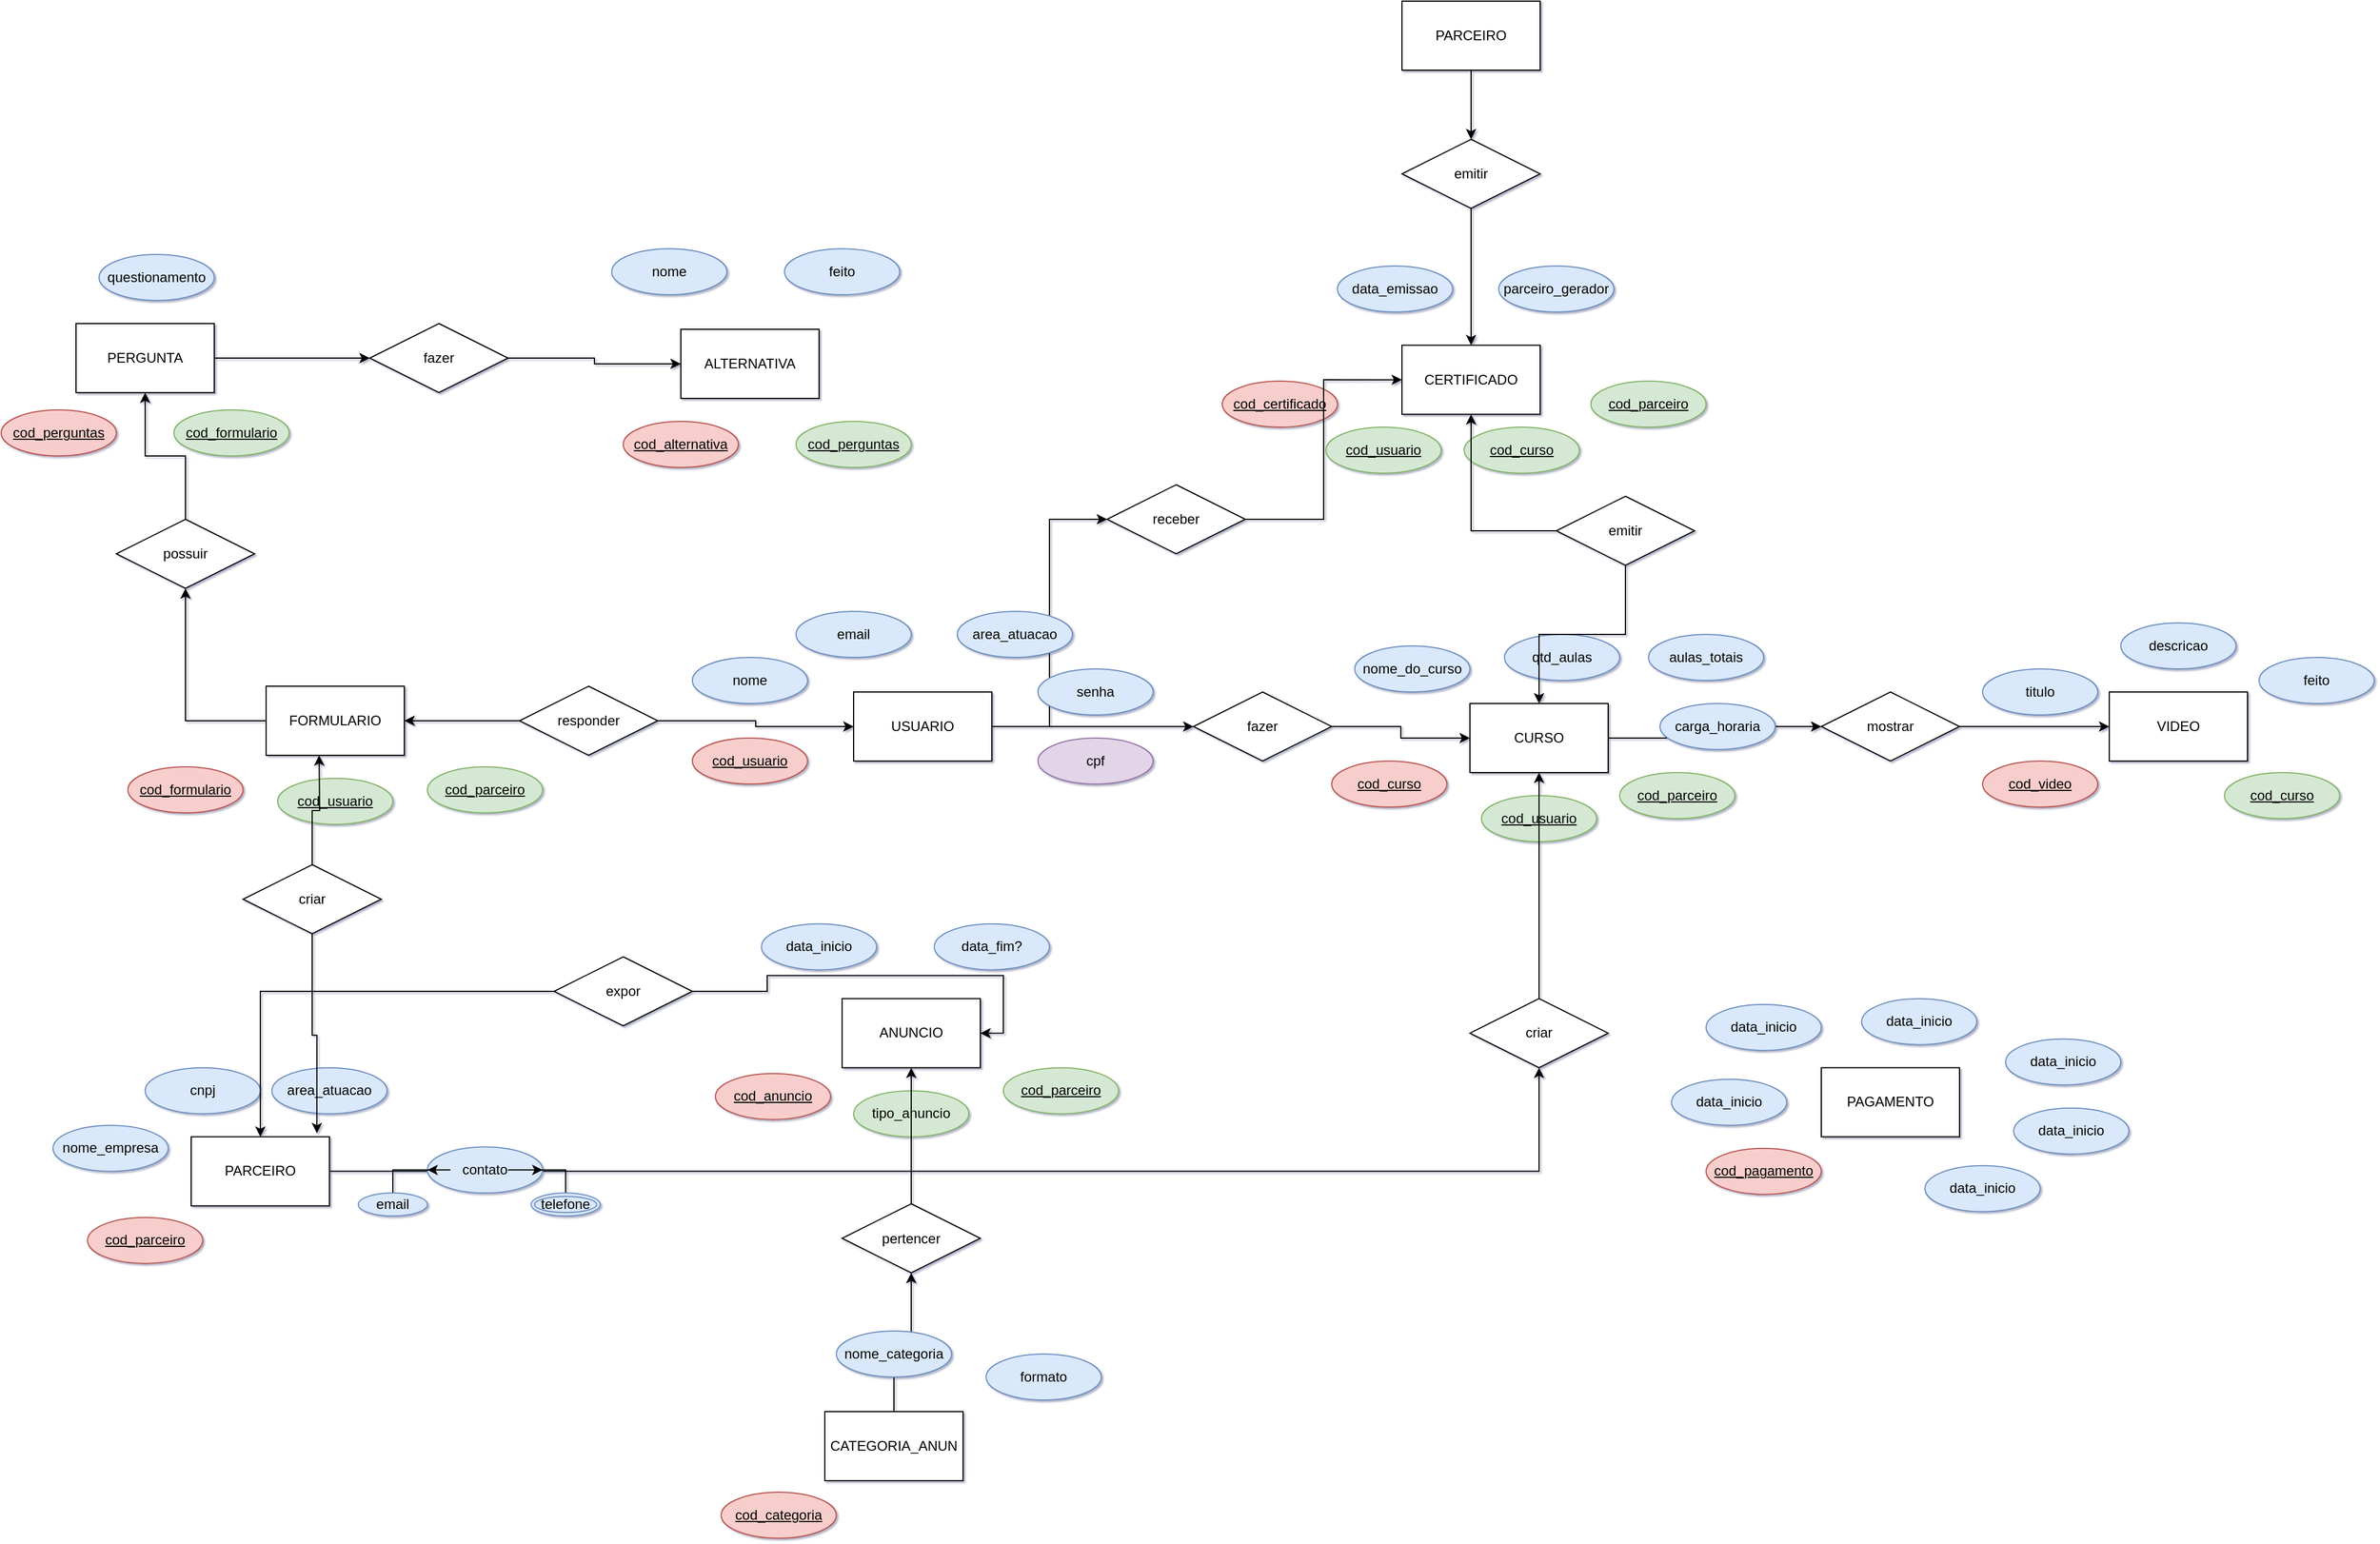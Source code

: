 <mxfile version="15.5.9" type="github">
  <diagram id="qkbSvSOv4IP615_JIEH6" name="Page-1">
    <mxGraphModel dx="2391" dy="1943" grid="1" gridSize="10" guides="1" tooltips="1" connect="1" arrows="1" fold="1" page="1" pageScale="1" pageWidth="827" pageHeight="1169" math="0" shadow="1">
      <root>
        <mxCell id="0" />
        <mxCell id="1" parent="0" />
        <mxCell id="SKDOd82wPHwdz9YpONMp-9" style="edgeStyle=orthogonalEdgeStyle;rounded=0;orthogonalLoop=1;jettySize=auto;html=1;entryX=0;entryY=0.5;entryDx=0;entryDy=0;" edge="1" parent="1" source="Sz7cxaVp4T8_uWgfxDBU-1" target="SKDOd82wPHwdz9YpONMp-8">
          <mxGeometry relative="1" as="geometry" />
        </mxCell>
        <mxCell id="SKDOd82wPHwdz9YpONMp-11" style="edgeStyle=orthogonalEdgeStyle;rounded=0;orthogonalLoop=1;jettySize=auto;html=1;entryX=0;entryY=0.5;entryDx=0;entryDy=0;" edge="1" parent="1" source="Sz7cxaVp4T8_uWgfxDBU-1" target="SKDOd82wPHwdz9YpONMp-1">
          <mxGeometry relative="1" as="geometry" />
        </mxCell>
        <mxCell id="Sz7cxaVp4T8_uWgfxDBU-1" value="USUARIO" style="rounded=0;whiteSpace=wrap;html=1;" parent="1" vertex="1">
          <mxGeometry x="160" y="80" width="120" height="60" as="geometry" />
        </mxCell>
        <mxCell id="Sz7cxaVp4T8_uWgfxDBU-2" value="email" style="ellipse;whiteSpace=wrap;html=1;align=center;fillColor=#dae8fc;strokeColor=#6c8ebf;" parent="1" vertex="1">
          <mxGeometry x="110" y="10" width="100" height="40" as="geometry" />
        </mxCell>
        <mxCell id="Sz7cxaVp4T8_uWgfxDBU-3" value="nome" style="ellipse;whiteSpace=wrap;html=1;align=center;fillColor=#dae8fc;strokeColor=#6c8ebf;" parent="1" vertex="1">
          <mxGeometry x="20" y="50" width="100" height="40" as="geometry" />
        </mxCell>
        <mxCell id="Sz7cxaVp4T8_uWgfxDBU-4" value="cpf" style="ellipse;whiteSpace=wrap;html=1;align=center;fillColor=#e1d5e7;strokeColor=#9673a6;" parent="1" vertex="1">
          <mxGeometry x="320" y="120" width="100" height="40" as="geometry" />
        </mxCell>
        <mxCell id="SKDOd82wPHwdz9YpONMp-25" style="edgeStyle=orthogonalEdgeStyle;rounded=0;orthogonalLoop=1;jettySize=auto;html=1;entryX=0;entryY=0.5;entryDx=0;entryDy=0;" edge="1" parent="1" source="Sz7cxaVp4T8_uWgfxDBU-5" target="SKDOd82wPHwdz9YpONMp-3">
          <mxGeometry relative="1" as="geometry" />
        </mxCell>
        <mxCell id="Sz7cxaVp4T8_uWgfxDBU-5" value="CURSO" style="rounded=0;whiteSpace=wrap;html=1;" parent="1" vertex="1">
          <mxGeometry x="695" y="90" width="120" height="60" as="geometry" />
        </mxCell>
        <mxCell id="Sz7cxaVp4T8_uWgfxDBU-6" value="cod_curso" style="ellipse;whiteSpace=wrap;html=1;align=center;fontStyle=4;fillColor=#f8cecc;strokeColor=#b85450;" parent="1" vertex="1">
          <mxGeometry x="575" y="140" width="100" height="40" as="geometry" />
        </mxCell>
        <mxCell id="Sz7cxaVp4T8_uWgfxDBU-7" value="cod_usuario" style="ellipse;whiteSpace=wrap;html=1;align=center;fontStyle=4;fillColor=#d5e8d4;strokeColor=#82b366;" parent="1" vertex="1">
          <mxGeometry x="705" y="170" width="100" height="40" as="geometry" />
        </mxCell>
        <mxCell id="Sz7cxaVp4T8_uWgfxDBU-8" value="qtd_aulas" style="ellipse;whiteSpace=wrap;html=1;align=center;fillColor=#dae8fc;strokeColor=#6c8ebf;" parent="1" vertex="1">
          <mxGeometry x="725" y="30" width="100" height="40" as="geometry" />
        </mxCell>
        <mxCell id="Sz7cxaVp4T8_uWgfxDBU-9" value="&lt;span&gt;aulas_totais&lt;/span&gt;" style="ellipse;whiteSpace=wrap;html=1;align=center;fillColor=#dae8fc;strokeColor=#6c8ebf;" parent="1" vertex="1">
          <mxGeometry x="850" y="30" width="100" height="40" as="geometry" />
        </mxCell>
        <mxCell id="Sz7cxaVp4T8_uWgfxDBU-10" value="VIDEO" style="rounded=0;whiteSpace=wrap;html=1;" parent="1" vertex="1">
          <mxGeometry x="1250" y="80" width="120" height="60" as="geometry" />
        </mxCell>
        <mxCell id="Sz7cxaVp4T8_uWgfxDBU-11" value="cod_video" style="ellipse;whiteSpace=wrap;html=1;align=center;fontStyle=4;fillColor=#f8cecc;strokeColor=#b85450;" parent="1" vertex="1">
          <mxGeometry x="1140" y="140" width="100" height="40" as="geometry" />
        </mxCell>
        <mxCell id="Sz7cxaVp4T8_uWgfxDBU-12" value="titulo" style="ellipse;whiteSpace=wrap;html=1;align=center;fillColor=#dae8fc;strokeColor=#6c8ebf;" parent="1" vertex="1">
          <mxGeometry x="1140" y="60" width="100" height="40" as="geometry" />
        </mxCell>
        <mxCell id="Sz7cxaVp4T8_uWgfxDBU-13" value="descricao" style="ellipse;whiteSpace=wrap;html=1;align=center;fillColor=#dae8fc;strokeColor=#6c8ebf;" parent="1" vertex="1">
          <mxGeometry x="1260" y="20" width="100" height="40" as="geometry" />
        </mxCell>
        <mxCell id="Sz7cxaVp4T8_uWgfxDBU-14" value="feito" style="ellipse;whiteSpace=wrap;html=1;align=center;fillColor=#dae8fc;strokeColor=#6c8ebf;" parent="1" vertex="1">
          <mxGeometry x="1380" y="50" width="100" height="40" as="geometry" />
        </mxCell>
        <mxCell id="SKDOd82wPHwdz9YpONMp-28" style="edgeStyle=orthogonalEdgeStyle;rounded=0;orthogonalLoop=1;jettySize=auto;html=1;entryX=0.5;entryY=1;entryDx=0;entryDy=0;" edge="1" parent="1" source="Sz7cxaVp4T8_uWgfxDBU-15" target="SKDOd82wPHwdz9YpONMp-27">
          <mxGeometry relative="1" as="geometry" />
        </mxCell>
        <mxCell id="Sz7cxaVp4T8_uWgfxDBU-15" value="PARCEIRO" style="rounded=0;whiteSpace=wrap;html=1;" parent="1" vertex="1">
          <mxGeometry x="-415" y="466.32" width="120" height="60" as="geometry" />
        </mxCell>
        <mxCell id="Sz7cxaVp4T8_uWgfxDBU-16" value="cod_parceiro" style="ellipse;whiteSpace=wrap;html=1;align=center;fontStyle=4;fillColor=#f8cecc;strokeColor=#b85450;" parent="1" vertex="1">
          <mxGeometry x="-505" y="536.32" width="100" height="40" as="geometry" />
        </mxCell>
        <mxCell id="Sz7cxaVp4T8_uWgfxDBU-17" value="cod_parceiro" style="ellipse;whiteSpace=wrap;html=1;align=center;fontStyle=4;fillColor=#d5e8d4;strokeColor=#82b366;" parent="1" vertex="1">
          <mxGeometry x="825" y="150" width="100" height="40" as="geometry" />
        </mxCell>
        <mxCell id="Sz7cxaVp4T8_uWgfxDBU-18" value="ANUNCIO" style="rounded=0;whiteSpace=wrap;html=1;" parent="1" vertex="1">
          <mxGeometry x="150" y="346.32" width="120" height="60" as="geometry" />
        </mxCell>
        <mxCell id="Sz7cxaVp4T8_uWgfxDBU-19" value="nome_empresa" style="ellipse;whiteSpace=wrap;html=1;align=center;fillColor=#dae8fc;strokeColor=#6c8ebf;" parent="1" vertex="1">
          <mxGeometry x="-535" y="456.32" width="100" height="40" as="geometry" />
        </mxCell>
        <mxCell id="Sz7cxaVp4T8_uWgfxDBU-20" value="cnpj" style="ellipse;whiteSpace=wrap;html=1;align=center;fillColor=#dae8fc;strokeColor=#6c8ebf;" parent="1" vertex="1">
          <mxGeometry x="-455" y="406.32" width="100" height="40" as="geometry" />
        </mxCell>
        <mxCell id="Sz7cxaVp4T8_uWgfxDBU-21" value="area_atuacao" style="ellipse;whiteSpace=wrap;html=1;align=center;fillColor=#dae8fc;strokeColor=#6c8ebf;" parent="1" vertex="1">
          <mxGeometry x="-345" y="406.32" width="100" height="40" as="geometry" />
        </mxCell>
        <mxCell id="Sz7cxaVp4T8_uWgfxDBU-22" value="nome_do_curso" style="ellipse;whiteSpace=wrap;html=1;align=center;fillColor=#dae8fc;strokeColor=#6c8ebf;" parent="1" vertex="1">
          <mxGeometry x="595" y="40" width="100" height="40" as="geometry" />
        </mxCell>
        <mxCell id="Sz7cxaVp4T8_uWgfxDBU-23" value="cod_curso" style="ellipse;whiteSpace=wrap;html=1;align=center;fontStyle=4;fillColor=#d5e8d4;strokeColor=#82b366;" parent="1" vertex="1">
          <mxGeometry x="1350" y="150" width="100" height="40" as="geometry" />
        </mxCell>
        <mxCell id="Sz7cxaVp4T8_uWgfxDBU-25" value="PAGAMENTO" style="rounded=0;whiteSpace=wrap;html=1;" parent="1" vertex="1">
          <mxGeometry x="1000" y="406.32" width="120" height="60" as="geometry" />
        </mxCell>
        <mxCell id="Sz7cxaVp4T8_uWgfxDBU-26" value="contato" style="ellipse;whiteSpace=wrap;html=1;fillColor=#dae8fc;strokeColor=#6c8ebf;" parent="1" vertex="1">
          <mxGeometry x="-210" y="475.14" width="100" height="40" as="geometry" />
        </mxCell>
        <mxCell id="Sz7cxaVp4T8_uWgfxDBU-27" style="edgeStyle=orthogonalEdgeStyle;rounded=0;orthogonalLoop=1;jettySize=auto;html=1;entryX=0;entryY=0.5;entryDx=0;entryDy=0;fontSize=12;" parent="1" source="Sz7cxaVp4T8_uWgfxDBU-28" target="Sz7cxaVp4T8_uWgfxDBU-26" edge="1">
          <mxGeometry relative="1" as="geometry" />
        </mxCell>
        <mxCell id="Sz7cxaVp4T8_uWgfxDBU-28" value="email" style="ellipse;whiteSpace=wrap;html=1;align=center;fontSize=12;fillColor=#dae8fc;strokeColor=#6c8ebf;" parent="1" vertex="1">
          <mxGeometry x="-270" y="515.14" width="60" height="20" as="geometry" />
        </mxCell>
        <mxCell id="Sz7cxaVp4T8_uWgfxDBU-29" style="edgeStyle=orthogonalEdgeStyle;rounded=0;orthogonalLoop=1;jettySize=auto;html=1;entryX=1;entryY=0.5;entryDx=0;entryDy=0;" parent="1" source="Sz7cxaVp4T8_uWgfxDBU-30" target="Sz7cxaVp4T8_uWgfxDBU-26" edge="1">
          <mxGeometry relative="1" as="geometry" />
        </mxCell>
        <mxCell id="Sz7cxaVp4T8_uWgfxDBU-30" value="telefone" style="ellipse;shape=doubleEllipse;margin=3;whiteSpace=wrap;html=1;align=center;fillColor=#dae8fc;strokeColor=#6c8ebf;" parent="1" vertex="1">
          <mxGeometry x="-120" y="515.14" width="60" height="20" as="geometry" />
        </mxCell>
        <mxCell id="Sz7cxaVp4T8_uWgfxDBU-31" style="edgeStyle=orthogonalEdgeStyle;rounded=0;orthogonalLoop=1;jettySize=auto;html=1;exitX=0.5;exitY=1;exitDx=0;exitDy=0;" parent="1" source="Sz7cxaVp4T8_uWgfxDBU-30" target="Sz7cxaVp4T8_uWgfxDBU-30" edge="1">
          <mxGeometry relative="1" as="geometry" />
        </mxCell>
        <mxCell id="Sz7cxaVp4T8_uWgfxDBU-32" value="area_atuacao" style="ellipse;whiteSpace=wrap;html=1;align=center;fillColor=#dae8fc;strokeColor=#6c8ebf;" parent="1" vertex="1">
          <mxGeometry x="250" y="10" width="100" height="40" as="geometry" />
        </mxCell>
        <mxCell id="Sz7cxaVp4T8_uWgfxDBU-33" value="cod_anuncio" style="ellipse;whiteSpace=wrap;html=1;align=center;fontStyle=4;fillColor=#f8cecc;strokeColor=#b85450;" parent="1" vertex="1">
          <mxGeometry x="40" y="411.32" width="100" height="40" as="geometry" />
        </mxCell>
        <mxCell id="Sz7cxaVp4T8_uWgfxDBU-40" value="cod_pagamento" style="ellipse;whiteSpace=wrap;html=1;align=center;fontStyle=4;fillColor=#f8cecc;strokeColor=#b85450;" parent="1" vertex="1">
          <mxGeometry x="900" y="476.32" width="100" height="40" as="geometry" />
        </mxCell>
        <mxCell id="4u_isaiEc5xR5lqcaPC8-15" value="cod_usuario" style="ellipse;whiteSpace=wrap;html=1;align=center;fontStyle=4;fillColor=#f8cecc;strokeColor=#b85450;" parent="1" vertex="1">
          <mxGeometry x="20" y="120" width="100" height="40" as="geometry" />
        </mxCell>
        <mxCell id="4u_isaiEc5xR5lqcaPC8-16" value="senha" style="ellipse;whiteSpace=wrap;html=1;align=center;fillColor=#dae8fc;strokeColor=#6c8ebf;" parent="1" vertex="1">
          <mxGeometry x="320" y="60" width="100" height="40" as="geometry" />
        </mxCell>
        <mxCell id="4u_isaiEc5xR5lqcaPC8-31" value="data_inicio" style="ellipse;whiteSpace=wrap;html=1;align=center;fillColor=#dae8fc;strokeColor=#6c8ebf;" parent="1" vertex="1">
          <mxGeometry x="900" y="351.32" width="100" height="40" as="geometry" />
        </mxCell>
        <mxCell id="4u_isaiEc5xR5lqcaPC8-32" value="data_inicio" style="ellipse;whiteSpace=wrap;html=1;align=center;fillColor=#dae8fc;strokeColor=#6c8ebf;" parent="1" vertex="1">
          <mxGeometry x="1035" y="346.32" width="100" height="40" as="geometry" />
        </mxCell>
        <mxCell id="4u_isaiEc5xR5lqcaPC8-33" value="data_inicio" style="ellipse;whiteSpace=wrap;html=1;align=center;fillColor=#dae8fc;strokeColor=#6c8ebf;" parent="1" vertex="1">
          <mxGeometry x="1160" y="381.32" width="100" height="40" as="geometry" />
        </mxCell>
        <mxCell id="4u_isaiEc5xR5lqcaPC8-34" value="data_inicio" style="ellipse;whiteSpace=wrap;html=1;align=center;fillColor=#dae8fc;strokeColor=#6c8ebf;" parent="1" vertex="1">
          <mxGeometry x="1167" y="441.32" width="100" height="40" as="geometry" />
        </mxCell>
        <mxCell id="4u_isaiEc5xR5lqcaPC8-35" value="data_inicio" style="ellipse;whiteSpace=wrap;html=1;align=center;fillColor=#dae8fc;strokeColor=#6c8ebf;" parent="1" vertex="1">
          <mxGeometry x="870" y="416.32" width="100" height="40" as="geometry" />
        </mxCell>
        <mxCell id="4u_isaiEc5xR5lqcaPC8-36" value="data_inicio" style="ellipse;whiteSpace=wrap;html=1;align=center;fillColor=#dae8fc;strokeColor=#6c8ebf;" parent="1" vertex="1">
          <mxGeometry x="1090" y="491.32" width="100" height="40" as="geometry" />
        </mxCell>
        <mxCell id="4u_isaiEc5xR5lqcaPC8-38" value="cod_parceiro" style="ellipse;whiteSpace=wrap;html=1;align=center;fontStyle=4;fillColor=#d5e8d4;strokeColor=#82b366;" parent="1" vertex="1">
          <mxGeometry x="290" y="406.32" width="100" height="40" as="geometry" />
        </mxCell>
        <mxCell id="SKDOd82wPHwdz9YpONMp-38" style="edgeStyle=orthogonalEdgeStyle;rounded=0;orthogonalLoop=1;jettySize=auto;html=1;entryX=0.5;entryY=1;entryDx=0;entryDy=0;" edge="1" parent="1" source="4u_isaiEc5xR5lqcaPC8-40" target="SKDOd82wPHwdz9YpONMp-5">
          <mxGeometry relative="1" as="geometry" />
        </mxCell>
        <mxCell id="4u_isaiEc5xR5lqcaPC8-40" value="FORMULARIO" style="rounded=0;whiteSpace=wrap;html=1;" parent="1" vertex="1">
          <mxGeometry x="-350" y="75" width="120" height="60" as="geometry" />
        </mxCell>
        <mxCell id="4u_isaiEc5xR5lqcaPC8-41" value="cod_formulario" style="ellipse;whiteSpace=wrap;html=1;align=center;fontStyle=4;fillColor=#f8cecc;strokeColor=#b85450;" parent="1" vertex="1">
          <mxGeometry x="-470" y="145" width="100" height="40" as="geometry" />
        </mxCell>
        <mxCell id="4u_isaiEc5xR5lqcaPC8-43" value="tipo_anuncio" style="ellipse;whiteSpace=wrap;html=1;align=center;fillColor=#d5e8d4;strokeColor=#82b366;" parent="1" vertex="1">
          <mxGeometry x="160" y="426.32" width="100" height="40" as="geometry" />
        </mxCell>
        <mxCell id="SKDOd82wPHwdz9YpONMp-23" style="edgeStyle=orthogonalEdgeStyle;rounded=0;orthogonalLoop=1;jettySize=auto;html=1;entryX=0.5;entryY=1;entryDx=0;entryDy=0;" edge="1" parent="1" source="4u_isaiEc5xR5lqcaPC8-44" target="SKDOd82wPHwdz9YpONMp-22">
          <mxGeometry relative="1" as="geometry" />
        </mxCell>
        <mxCell id="4u_isaiEc5xR5lqcaPC8-44" value="CATEGORIA_ANUN" style="rounded=0;whiteSpace=wrap;html=1;" parent="1" vertex="1">
          <mxGeometry x="135" y="705" width="120" height="60" as="geometry" />
        </mxCell>
        <mxCell id="4u_isaiEc5xR5lqcaPC8-46" value="cod_categoria" style="ellipse;whiteSpace=wrap;html=1;align=center;fontStyle=4;fillColor=#f8cecc;strokeColor=#b85450;" parent="1" vertex="1">
          <mxGeometry x="45" y="775" width="100" height="40" as="geometry" />
        </mxCell>
        <mxCell id="4u_isaiEc5xR5lqcaPC8-48" value="nome_categoria" style="ellipse;whiteSpace=wrap;html=1;align=center;fillColor=#dae8fc;strokeColor=#6c8ebf;" parent="1" vertex="1">
          <mxGeometry x="145" y="635" width="100" height="40" as="geometry" />
        </mxCell>
        <mxCell id="4u_isaiEc5xR5lqcaPC8-49" value="formato" style="ellipse;whiteSpace=wrap;html=1;align=center;fillColor=#dae8fc;strokeColor=#6c8ebf;" parent="1" vertex="1">
          <mxGeometry x="275" y="655" width="100" height="40" as="geometry" />
        </mxCell>
        <mxCell id="4u_isaiEc5xR5lqcaPC8-52" value="data_inicio" style="ellipse;whiteSpace=wrap;html=1;align=center;fillColor=#dae8fc;strokeColor=#6c8ebf;" parent="1" vertex="1">
          <mxGeometry x="80" y="281.32" width="100" height="40" as="geometry" />
        </mxCell>
        <mxCell id="4u_isaiEc5xR5lqcaPC8-53" value="data_fim?" style="ellipse;whiteSpace=wrap;html=1;align=center;fillColor=#dae8fc;strokeColor=#6c8ebf;" parent="1" vertex="1">
          <mxGeometry x="230" y="281.32" width="100" height="40" as="geometry" />
        </mxCell>
        <mxCell id="4u_isaiEc5xR5lqcaPC8-54" value="cod_usuario" style="ellipse;whiteSpace=wrap;html=1;align=center;fontStyle=4;fillColor=#d5e8d4;strokeColor=#82b366;" parent="1" vertex="1">
          <mxGeometry x="-340" y="155" width="100" height="40" as="geometry" />
        </mxCell>
        <mxCell id="4u_isaiEc5xR5lqcaPC8-55" value="CERTIFICADO" style="rounded=0;whiteSpace=wrap;html=1;" parent="1" vertex="1">
          <mxGeometry x="636" y="-221.18" width="120" height="60" as="geometry" />
        </mxCell>
        <mxCell id="4u_isaiEc5xR5lqcaPC8-56" value="cod_certificado" style="ellipse;whiteSpace=wrap;html=1;align=center;fontStyle=4;fillColor=#f8cecc;strokeColor=#b85450;" parent="1" vertex="1">
          <mxGeometry x="480" y="-190" width="100" height="40" as="geometry" />
        </mxCell>
        <mxCell id="4u_isaiEc5xR5lqcaPC8-57" value="cod_usuario" style="ellipse;whiteSpace=wrap;html=1;align=center;fontStyle=4;fillColor=#d5e8d4;strokeColor=#82b366;" parent="1" vertex="1">
          <mxGeometry x="570" y="-150" width="100" height="40" as="geometry" />
        </mxCell>
        <mxCell id="4u_isaiEc5xR5lqcaPC8-58" value="cod_parceiro" style="ellipse;whiteSpace=wrap;html=1;align=center;fontStyle=4;fillColor=#d5e8d4;strokeColor=#82b366;" parent="1" vertex="1">
          <mxGeometry x="-210" y="145" width="100" height="40" as="geometry" />
        </mxCell>
        <mxCell id="SKDOd82wPHwdz9YpONMp-40" style="edgeStyle=orthogonalEdgeStyle;rounded=0;orthogonalLoop=1;jettySize=auto;html=1;entryX=0;entryY=0.5;entryDx=0;entryDy=0;" edge="1" parent="1" source="4u_isaiEc5xR5lqcaPC8-59" target="SKDOd82wPHwdz9YpONMp-4">
          <mxGeometry relative="1" as="geometry" />
        </mxCell>
        <mxCell id="4u_isaiEc5xR5lqcaPC8-59" value="PERGUNTA" style="rounded=0;whiteSpace=wrap;html=1;" parent="1" vertex="1">
          <mxGeometry x="-515" y="-240" width="120" height="60" as="geometry" />
        </mxCell>
        <mxCell id="4u_isaiEc5xR5lqcaPC8-60" value="cod_perguntas" style="ellipse;whiteSpace=wrap;html=1;align=center;fontStyle=4;fillColor=#f8cecc;strokeColor=#b85450;" parent="1" vertex="1">
          <mxGeometry x="-580" y="-165" width="100" height="40" as="geometry" />
        </mxCell>
        <mxCell id="4u_isaiEc5xR5lqcaPC8-61" value="cod_formulario" style="ellipse;whiteSpace=wrap;html=1;align=center;fontStyle=4;fillColor=#d5e8d4;strokeColor=#82b366;" parent="1" vertex="1">
          <mxGeometry x="-430" y="-165" width="100" height="40" as="geometry" />
        </mxCell>
        <mxCell id="4u_isaiEc5xR5lqcaPC8-62" value="questionamento" style="ellipse;whiteSpace=wrap;html=1;align=center;fillColor=#dae8fc;strokeColor=#6c8ebf;" parent="1" vertex="1">
          <mxGeometry x="-495" y="-300" width="100" height="40" as="geometry" />
        </mxCell>
        <mxCell id="4u_isaiEc5xR5lqcaPC8-66" value="ALTERNATIVA" style="rounded=0;whiteSpace=wrap;html=1;" parent="1" vertex="1">
          <mxGeometry x="10" y="-235" width="120" height="60" as="geometry" />
        </mxCell>
        <mxCell id="4u_isaiEc5xR5lqcaPC8-67" value="cod_alternativa" style="ellipse;whiteSpace=wrap;html=1;align=center;fontStyle=4;fillColor=#f8cecc;strokeColor=#b85450;" parent="1" vertex="1">
          <mxGeometry x="-40" y="-155" width="100" height="40" as="geometry" />
        </mxCell>
        <mxCell id="4u_isaiEc5xR5lqcaPC8-68" value="cod_perguntas" style="ellipse;whiteSpace=wrap;html=1;align=center;fontStyle=4;fillColor=#d5e8d4;strokeColor=#82b366;" parent="1" vertex="1">
          <mxGeometry x="110" y="-155" width="100" height="40" as="geometry" />
        </mxCell>
        <mxCell id="4u_isaiEc5xR5lqcaPC8-69" value="nome" style="ellipse;whiteSpace=wrap;html=1;align=center;fillColor=#dae8fc;strokeColor=#6c8ebf;" parent="1" vertex="1">
          <mxGeometry x="-50" y="-305" width="100" height="40" as="geometry" />
        </mxCell>
        <mxCell id="4u_isaiEc5xR5lqcaPC8-71" value="feito" style="ellipse;whiteSpace=wrap;html=1;align=center;fillColor=#dae8fc;strokeColor=#6c8ebf;" parent="1" vertex="1">
          <mxGeometry x="100" y="-305" width="100" height="40" as="geometry" />
        </mxCell>
        <mxCell id="4u_isaiEc5xR5lqcaPC8-72" value="cod_curso" style="ellipse;whiteSpace=wrap;html=1;align=center;fontStyle=4;fillColor=#d5e8d4;strokeColor=#82b366;" parent="1" vertex="1">
          <mxGeometry x="690" y="-150" width="100" height="40" as="geometry" />
        </mxCell>
        <mxCell id="4u_isaiEc5xR5lqcaPC8-73" value="data_emissao" style="ellipse;whiteSpace=wrap;html=1;align=center;fillColor=#dae8fc;strokeColor=#6c8ebf;" parent="1" vertex="1">
          <mxGeometry x="580" y="-290" width="100" height="40" as="geometry" />
        </mxCell>
        <mxCell id="4u_isaiEc5xR5lqcaPC8-75" value="carga_horaria" style="ellipse;whiteSpace=wrap;html=1;align=center;fillColor=#dae8fc;strokeColor=#6c8ebf;" parent="1" vertex="1">
          <mxGeometry x="860" y="90" width="100" height="40" as="geometry" />
        </mxCell>
        <mxCell id="4u_isaiEc5xR5lqcaPC8-76" value="parceiro_gerador" style="ellipse;whiteSpace=wrap;html=1;align=center;fillColor=#dae8fc;strokeColor=#6c8ebf;" parent="1" vertex="1">
          <mxGeometry x="720" y="-290" width="100" height="40" as="geometry" />
        </mxCell>
        <mxCell id="4u_isaiEc5xR5lqcaPC8-77" value="cod_parceiro" style="ellipse;whiteSpace=wrap;html=1;align=center;fontStyle=4;fillColor=#d5e8d4;strokeColor=#82b366;" parent="1" vertex="1">
          <mxGeometry x="800" y="-190" width="100" height="40" as="geometry" />
        </mxCell>
        <mxCell id="SKDOd82wPHwdz9YpONMp-12" style="edgeStyle=orthogonalEdgeStyle;rounded=0;orthogonalLoop=1;jettySize=auto;html=1;entryX=0;entryY=0.5;entryDx=0;entryDy=0;" edge="1" parent="1" source="SKDOd82wPHwdz9YpONMp-1" target="Sz7cxaVp4T8_uWgfxDBU-5">
          <mxGeometry relative="1" as="geometry" />
        </mxCell>
        <mxCell id="SKDOd82wPHwdz9YpONMp-1" value="fazer" style="shape=rhombus;perimeter=rhombusPerimeter;whiteSpace=wrap;html=1;align=center;" vertex="1" parent="1">
          <mxGeometry x="455" y="80" width="120" height="60" as="geometry" />
        </mxCell>
        <mxCell id="SKDOd82wPHwdz9YpONMp-16" style="edgeStyle=orthogonalEdgeStyle;rounded=0;orthogonalLoop=1;jettySize=auto;html=1;entryX=1;entryY=0.5;entryDx=0;entryDy=0;" edge="1" parent="1" source="SKDOd82wPHwdz9YpONMp-2" target="Sz7cxaVp4T8_uWgfxDBU-18">
          <mxGeometry relative="1" as="geometry" />
        </mxCell>
        <mxCell id="SKDOd82wPHwdz9YpONMp-17" style="edgeStyle=orthogonalEdgeStyle;rounded=0;orthogonalLoop=1;jettySize=auto;html=1;" edge="1" parent="1" source="SKDOd82wPHwdz9YpONMp-2" target="Sz7cxaVp4T8_uWgfxDBU-15">
          <mxGeometry relative="1" as="geometry">
            <mxPoint x="-100.0" y="416.32" as="sourcePoint" />
          </mxGeometry>
        </mxCell>
        <mxCell id="SKDOd82wPHwdz9YpONMp-2" value="expor" style="shape=rhombus;perimeter=rhombusPerimeter;whiteSpace=wrap;html=1;align=center;" vertex="1" parent="1">
          <mxGeometry x="-100" y="310" width="120" height="60" as="geometry" />
        </mxCell>
        <mxCell id="SKDOd82wPHwdz9YpONMp-26" style="edgeStyle=orthogonalEdgeStyle;rounded=0;orthogonalLoop=1;jettySize=auto;html=1;entryX=0;entryY=0.5;entryDx=0;entryDy=0;" edge="1" parent="1" source="SKDOd82wPHwdz9YpONMp-3" target="Sz7cxaVp4T8_uWgfxDBU-10">
          <mxGeometry relative="1" as="geometry" />
        </mxCell>
        <mxCell id="SKDOd82wPHwdz9YpONMp-3" value="mostrar" style="shape=rhombus;perimeter=rhombusPerimeter;whiteSpace=wrap;html=1;align=center;" vertex="1" parent="1">
          <mxGeometry x="1000" y="80" width="120" height="60" as="geometry" />
        </mxCell>
        <mxCell id="SKDOd82wPHwdz9YpONMp-41" style="edgeStyle=orthogonalEdgeStyle;rounded=0;orthogonalLoop=1;jettySize=auto;html=1;" edge="1" parent="1" source="SKDOd82wPHwdz9YpONMp-4" target="4u_isaiEc5xR5lqcaPC8-66">
          <mxGeometry relative="1" as="geometry" />
        </mxCell>
        <mxCell id="SKDOd82wPHwdz9YpONMp-4" value="fazer" style="shape=rhombus;perimeter=rhombusPerimeter;whiteSpace=wrap;html=1;align=center;" vertex="1" parent="1">
          <mxGeometry x="-260" y="-240" width="120" height="60" as="geometry" />
        </mxCell>
        <mxCell id="SKDOd82wPHwdz9YpONMp-39" style="edgeStyle=orthogonalEdgeStyle;rounded=0;orthogonalLoop=1;jettySize=auto;html=1;entryX=0.5;entryY=1;entryDx=0;entryDy=0;" edge="1" parent="1" source="SKDOd82wPHwdz9YpONMp-5" target="4u_isaiEc5xR5lqcaPC8-59">
          <mxGeometry relative="1" as="geometry" />
        </mxCell>
        <mxCell id="SKDOd82wPHwdz9YpONMp-5" value="possuir" style="shape=rhombus;perimeter=rhombusPerimeter;whiteSpace=wrap;html=1;align=center;" vertex="1" parent="1">
          <mxGeometry x="-480" y="-70" width="120" height="60" as="geometry" />
        </mxCell>
        <mxCell id="SKDOd82wPHwdz9YpONMp-10" style="edgeStyle=orthogonalEdgeStyle;rounded=0;orthogonalLoop=1;jettySize=auto;html=1;entryX=0;entryY=0.5;entryDx=0;entryDy=0;" edge="1" parent="1" source="SKDOd82wPHwdz9YpONMp-8" target="4u_isaiEc5xR5lqcaPC8-55">
          <mxGeometry relative="1" as="geometry" />
        </mxCell>
        <mxCell id="SKDOd82wPHwdz9YpONMp-8" value="receber" style="shape=rhombus;perimeter=rhombusPerimeter;whiteSpace=wrap;html=1;align=center;" vertex="1" parent="1">
          <mxGeometry x="380" y="-100" width="120" height="60" as="geometry" />
        </mxCell>
        <mxCell id="SKDOd82wPHwdz9YpONMp-14" style="edgeStyle=orthogonalEdgeStyle;rounded=0;orthogonalLoop=1;jettySize=auto;html=1;" edge="1" parent="1" source="SKDOd82wPHwdz9YpONMp-13" target="Sz7cxaVp4T8_uWgfxDBU-1">
          <mxGeometry relative="1" as="geometry" />
        </mxCell>
        <mxCell id="SKDOd82wPHwdz9YpONMp-15" style="edgeStyle=orthogonalEdgeStyle;rounded=0;orthogonalLoop=1;jettySize=auto;html=1;entryX=1;entryY=0.5;entryDx=0;entryDy=0;" edge="1" parent="1" source="SKDOd82wPHwdz9YpONMp-13" target="4u_isaiEc5xR5lqcaPC8-40">
          <mxGeometry relative="1" as="geometry" />
        </mxCell>
        <mxCell id="SKDOd82wPHwdz9YpONMp-13" value="responder" style="shape=rhombus;perimeter=rhombusPerimeter;whiteSpace=wrap;html=1;align=center;" vertex="1" parent="1">
          <mxGeometry x="-130" y="75" width="120" height="60" as="geometry" />
        </mxCell>
        <mxCell id="SKDOd82wPHwdz9YpONMp-20" style="edgeStyle=orthogonalEdgeStyle;rounded=0;orthogonalLoop=1;jettySize=auto;html=1;" edge="1" parent="1" source="SKDOd82wPHwdz9YpONMp-18">
          <mxGeometry relative="1" as="geometry">
            <mxPoint x="-304" y="135" as="targetPoint" />
          </mxGeometry>
        </mxCell>
        <mxCell id="SKDOd82wPHwdz9YpONMp-21" style="edgeStyle=orthogonalEdgeStyle;rounded=0;orthogonalLoop=1;jettySize=auto;html=1;entryX=0.909;entryY=-0.051;entryDx=0;entryDy=0;entryPerimeter=0;" edge="1" parent="1" source="SKDOd82wPHwdz9YpONMp-18" target="Sz7cxaVp4T8_uWgfxDBU-15">
          <mxGeometry relative="1" as="geometry" />
        </mxCell>
        <mxCell id="SKDOd82wPHwdz9YpONMp-18" value="criar" style="shape=rhombus;perimeter=rhombusPerimeter;whiteSpace=wrap;html=1;align=center;" vertex="1" parent="1">
          <mxGeometry x="-370" y="230" width="120" height="60" as="geometry" />
        </mxCell>
        <mxCell id="SKDOd82wPHwdz9YpONMp-24" style="edgeStyle=orthogonalEdgeStyle;rounded=0;orthogonalLoop=1;jettySize=auto;html=1;entryX=0.5;entryY=1;entryDx=0;entryDy=0;" edge="1" parent="1" source="SKDOd82wPHwdz9YpONMp-22" target="Sz7cxaVp4T8_uWgfxDBU-18">
          <mxGeometry relative="1" as="geometry" />
        </mxCell>
        <mxCell id="SKDOd82wPHwdz9YpONMp-22" value="pertencer" style="shape=rhombus;perimeter=rhombusPerimeter;whiteSpace=wrap;html=1;align=center;" vertex="1" parent="1">
          <mxGeometry x="150" y="524.5" width="120" height="60" as="geometry" />
        </mxCell>
        <mxCell id="SKDOd82wPHwdz9YpONMp-29" style="edgeStyle=orthogonalEdgeStyle;rounded=0;orthogonalLoop=1;jettySize=auto;html=1;entryX=0.5;entryY=1;entryDx=0;entryDy=0;" edge="1" parent="1" source="SKDOd82wPHwdz9YpONMp-27" target="Sz7cxaVp4T8_uWgfxDBU-5">
          <mxGeometry relative="1" as="geometry" />
        </mxCell>
        <mxCell id="SKDOd82wPHwdz9YpONMp-27" value="criar" style="shape=rhombus;perimeter=rhombusPerimeter;whiteSpace=wrap;html=1;align=center;" vertex="1" parent="1">
          <mxGeometry x="695" y="346.32" width="120" height="60" as="geometry" />
        </mxCell>
        <mxCell id="SKDOd82wPHwdz9YpONMp-36" style="edgeStyle=orthogonalEdgeStyle;rounded=0;orthogonalLoop=1;jettySize=auto;html=1;entryX=0.5;entryY=0;entryDx=0;entryDy=0;" edge="1" parent="1" source="SKDOd82wPHwdz9YpONMp-30" target="4u_isaiEc5xR5lqcaPC8-55">
          <mxGeometry relative="1" as="geometry" />
        </mxCell>
        <mxCell id="SKDOd82wPHwdz9YpONMp-30" value="emitir" style="shape=rhombus;perimeter=rhombusPerimeter;whiteSpace=wrap;html=1;align=center;" vertex="1" parent="1">
          <mxGeometry x="636" y="-400" width="120" height="60" as="geometry" />
        </mxCell>
        <mxCell id="SKDOd82wPHwdz9YpONMp-35" value="" style="edgeStyle=orthogonalEdgeStyle;rounded=0;orthogonalLoop=1;jettySize=auto;html=1;" edge="1" parent="1" source="SKDOd82wPHwdz9YpONMp-31" target="SKDOd82wPHwdz9YpONMp-30">
          <mxGeometry relative="1" as="geometry" />
        </mxCell>
        <mxCell id="SKDOd82wPHwdz9YpONMp-31" value="PARCEIRO" style="rounded=0;whiteSpace=wrap;html=1;" vertex="1" parent="1">
          <mxGeometry x="636" y="-520" width="120" height="60" as="geometry" />
        </mxCell>
        <mxCell id="SKDOd82wPHwdz9YpONMp-33" style="edgeStyle=orthogonalEdgeStyle;rounded=0;orthogonalLoop=1;jettySize=auto;html=1;entryX=0.5;entryY=0;entryDx=0;entryDy=0;" edge="1" parent="1" source="SKDOd82wPHwdz9YpONMp-32" target="Sz7cxaVp4T8_uWgfxDBU-5">
          <mxGeometry relative="1" as="geometry" />
        </mxCell>
        <mxCell id="SKDOd82wPHwdz9YpONMp-34" style="edgeStyle=orthogonalEdgeStyle;rounded=0;orthogonalLoop=1;jettySize=auto;html=1;" edge="1" parent="1" source="SKDOd82wPHwdz9YpONMp-32" target="4u_isaiEc5xR5lqcaPC8-55">
          <mxGeometry relative="1" as="geometry" />
        </mxCell>
        <mxCell id="SKDOd82wPHwdz9YpONMp-32" value="emitir" style="shape=rhombus;perimeter=rhombusPerimeter;whiteSpace=wrap;html=1;align=center;" vertex="1" parent="1">
          <mxGeometry x="770" y="-90" width="120" height="60" as="geometry" />
        </mxCell>
      </root>
    </mxGraphModel>
  </diagram>
</mxfile>
